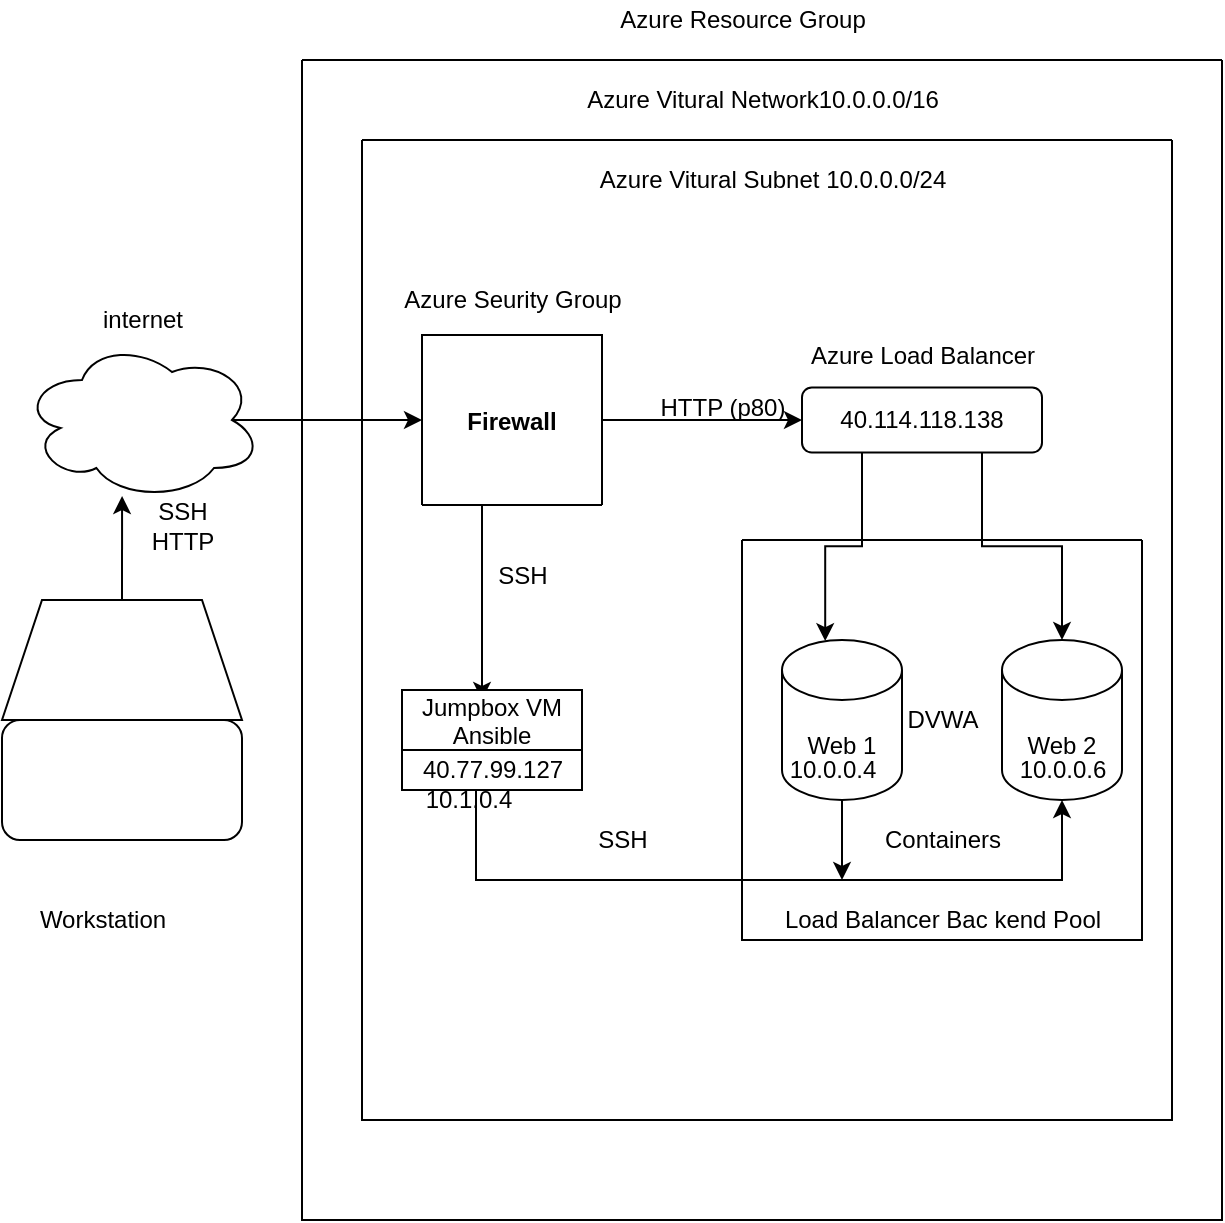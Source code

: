 <mxfile version="16.6.3" type="github">
  <diagram id="C5RBs43oDa-KdzZeNtuy" name="Page-1">
    <mxGraphModel dx="308" dy="537" grid="1" gridSize="10" guides="1" tooltips="1" connect="1" arrows="1" fold="1" page="1" pageScale="1" pageWidth="827" pageHeight="1169" math="0" shadow="0">
      <root>
        <mxCell id="WIyWlLk6GJQsqaUBKTNV-0" />
        <mxCell id="WIyWlLk6GJQsqaUBKTNV-1" parent="WIyWlLk6GJQsqaUBKTNV-0" />
        <mxCell id="BObkXbD4jv-BoE3sb8Zd-26" style="edgeStyle=orthogonalEdgeStyle;rounded=0;orthogonalLoop=1;jettySize=auto;html=1;exitX=0.875;exitY=0.5;exitDx=0;exitDy=0;exitPerimeter=0;entryX=0;entryY=0.5;entryDx=0;entryDy=0;" parent="WIyWlLk6GJQsqaUBKTNV-1" source="BObkXbD4jv-BoE3sb8Zd-0" target="BObkXbD4jv-BoE3sb8Zd-8" edge="1">
          <mxGeometry relative="1" as="geometry" />
        </mxCell>
        <mxCell id="BObkXbD4jv-BoE3sb8Zd-0" value="" style="ellipse;shape=cloud;whiteSpace=wrap;html=1;" parent="WIyWlLk6GJQsqaUBKTNV-1" vertex="1">
          <mxGeometry x="160" y="360" width="120" height="80" as="geometry" />
        </mxCell>
        <mxCell id="BObkXbD4jv-BoE3sb8Zd-6" style="edgeStyle=orthogonalEdgeStyle;rounded=0;orthogonalLoop=1;jettySize=auto;html=1;exitX=0.5;exitY=0;exitDx=0;exitDy=0;entryX=0.417;entryY=0.975;entryDx=0;entryDy=0;entryPerimeter=0;" parent="WIyWlLk6GJQsqaUBKTNV-1" source="BObkXbD4jv-BoE3sb8Zd-1" target="BObkXbD4jv-BoE3sb8Zd-0" edge="1">
          <mxGeometry relative="1" as="geometry" />
        </mxCell>
        <mxCell id="BObkXbD4jv-BoE3sb8Zd-1" value="" style="shape=trapezoid;perimeter=trapezoidPerimeter;whiteSpace=wrap;html=1;fixedSize=1;" parent="WIyWlLk6GJQsqaUBKTNV-1" vertex="1">
          <mxGeometry x="150" y="490" width="120" height="60" as="geometry" />
        </mxCell>
        <mxCell id="BObkXbD4jv-BoE3sb8Zd-5" value="" style="rounded=1;whiteSpace=wrap;html=1;" parent="WIyWlLk6GJQsqaUBKTNV-1" vertex="1">
          <mxGeometry x="150" y="550" width="120" height="60" as="geometry" />
        </mxCell>
        <mxCell id="BObkXbD4jv-BoE3sb8Zd-22" value="&lt;br&gt;" style="edgeStyle=orthogonalEdgeStyle;rounded=0;orthogonalLoop=1;jettySize=auto;html=1;exitX=0.25;exitY=1;exitDx=0;exitDy=0;" parent="WIyWlLk6GJQsqaUBKTNV-1" source="BObkXbD4jv-BoE3sb8Zd-8" edge="1">
          <mxGeometry relative="1" as="geometry">
            <mxPoint x="390" y="540.0" as="targetPoint" />
            <Array as="points">
              <mxPoint x="390" y="443" />
            </Array>
          </mxGeometry>
        </mxCell>
        <mxCell id="BObkXbD4jv-BoE3sb8Zd-25" style="edgeStyle=orthogonalEdgeStyle;rounded=0;orthogonalLoop=1;jettySize=auto;html=1;exitX=1;exitY=0.5;exitDx=0;exitDy=0;entryX=0;entryY=0.5;entryDx=0;entryDy=0;" parent="WIyWlLk6GJQsqaUBKTNV-1" source="BObkXbD4jv-BoE3sb8Zd-8" target="BObkXbD4jv-BoE3sb8Zd-9" edge="1">
          <mxGeometry relative="1" as="geometry" />
        </mxCell>
        <mxCell id="BObkXbD4jv-BoE3sb8Zd-8" value="Firewall" style="swimlane;startSize=85;" parent="WIyWlLk6GJQsqaUBKTNV-1" vertex="1">
          <mxGeometry x="360" y="357.5" width="90" height="85" as="geometry" />
        </mxCell>
        <mxCell id="BObkXbD4jv-BoE3sb8Zd-24" style="edgeStyle=orthogonalEdgeStyle;rounded=0;orthogonalLoop=1;jettySize=auto;html=1;exitX=0.75;exitY=1;exitDx=0;exitDy=0;entryX=0.5;entryY=0;entryDx=0;entryDy=0;entryPerimeter=0;" parent="WIyWlLk6GJQsqaUBKTNV-1" source="BObkXbD4jv-BoE3sb8Zd-9" target="BObkXbD4jv-BoE3sb8Zd-14" edge="1">
          <mxGeometry relative="1" as="geometry" />
        </mxCell>
        <mxCell id="BObkXbD4jv-BoE3sb8Zd-45" style="edgeStyle=orthogonalEdgeStyle;rounded=0;orthogonalLoop=1;jettySize=auto;html=1;exitX=0.25;exitY=1;exitDx=0;exitDy=0;entryX=0.36;entryY=0.007;entryDx=0;entryDy=0;entryPerimeter=0;" parent="WIyWlLk6GJQsqaUBKTNV-1" source="BObkXbD4jv-BoE3sb8Zd-9" target="BObkXbD4jv-BoE3sb8Zd-10" edge="1">
          <mxGeometry relative="1" as="geometry" />
        </mxCell>
        <mxCell id="BObkXbD4jv-BoE3sb8Zd-9" value="40.114.118.138" style="rounded=1;whiteSpace=wrap;html=1;" parent="WIyWlLk6GJQsqaUBKTNV-1" vertex="1">
          <mxGeometry x="550" y="383.75" width="120" height="32.5" as="geometry" />
        </mxCell>
        <mxCell id="BObkXbD4jv-BoE3sb8Zd-49" value="" style="edgeStyle=orthogonalEdgeStyle;rounded=0;orthogonalLoop=1;jettySize=auto;html=1;" parent="WIyWlLk6GJQsqaUBKTNV-1" source="BObkXbD4jv-BoE3sb8Zd-10" edge="1">
          <mxGeometry relative="1" as="geometry">
            <mxPoint x="570" y="630" as="targetPoint" />
          </mxGeometry>
        </mxCell>
        <mxCell id="BObkXbD4jv-BoE3sb8Zd-10" value="Web 1" style="shape=cylinder3;whiteSpace=wrap;html=1;boundedLbl=1;backgroundOutline=1;size=15;" parent="WIyWlLk6GJQsqaUBKTNV-1" vertex="1">
          <mxGeometry x="540" y="510" width="60" height="80" as="geometry" />
        </mxCell>
        <mxCell id="BObkXbD4jv-BoE3sb8Zd-13" value="Workstation" style="text;html=1;align=center;verticalAlign=middle;resizable=0;points=[];autosize=1;strokeColor=none;fillColor=none;" parent="WIyWlLk6GJQsqaUBKTNV-1" vertex="1">
          <mxGeometry x="160" y="640" width="80" height="20" as="geometry" />
        </mxCell>
        <mxCell id="BObkXbD4jv-BoE3sb8Zd-14" value="Web 2" style="shape=cylinder3;whiteSpace=wrap;html=1;boundedLbl=1;backgroundOutline=1;size=15;" parent="WIyWlLk6GJQsqaUBKTNV-1" vertex="1">
          <mxGeometry x="650" y="510" width="60" height="80" as="geometry" />
        </mxCell>
        <mxCell id="BObkXbD4jv-BoE3sb8Zd-34" style="edgeStyle=orthogonalEdgeStyle;rounded=0;orthogonalLoop=1;jettySize=auto;html=1;exitX=0.5;exitY=1;exitDx=0;exitDy=0;entryX=0.5;entryY=1;entryDx=0;entryDy=0;entryPerimeter=0;" parent="WIyWlLk6GJQsqaUBKTNV-1" source="BObkXbD4jv-BoE3sb8Zd-15" target="BObkXbD4jv-BoE3sb8Zd-14" edge="1">
          <mxGeometry relative="1" as="geometry">
            <Array as="points">
              <mxPoint x="387" y="630" />
              <mxPoint x="680" y="630" />
            </Array>
          </mxGeometry>
        </mxCell>
        <mxCell id="BObkXbD4jv-BoE3sb8Zd-15" value="Jumpbox VM&#xa;Ansible" style="swimlane;fontStyle=0;childLayout=stackLayout;horizontal=1;startSize=30;horizontalStack=0;resizeParent=1;resizeParentMax=0;resizeLast=0;collapsible=1;marginBottom=0;" parent="WIyWlLk6GJQsqaUBKTNV-1" vertex="1">
          <mxGeometry x="350" y="535" width="90" height="50" as="geometry" />
        </mxCell>
        <mxCell id="BObkXbD4jv-BoE3sb8Zd-59" value="40.77.99.127" style="text;html=1;align=center;verticalAlign=middle;resizable=0;points=[];autosize=1;strokeColor=none;fillColor=none;" parent="BObkXbD4jv-BoE3sb8Zd-15" vertex="1">
          <mxGeometry y="30" width="90" height="20" as="geometry" />
        </mxCell>
        <mxCell id="BObkXbD4jv-BoE3sb8Zd-31" value="Azure Load Balancer" style="text;html=1;align=center;verticalAlign=middle;resizable=0;points=[];autosize=1;strokeColor=none;fillColor=none;" parent="WIyWlLk6GJQsqaUBKTNV-1" vertex="1">
          <mxGeometry x="545" y="357.5" width="130" height="20" as="geometry" />
        </mxCell>
        <mxCell id="BObkXbD4jv-BoE3sb8Zd-32" value="HTTP (p80)" style="text;html=1;align=center;verticalAlign=middle;resizable=0;points=[];autosize=1;strokeColor=none;fillColor=none;" parent="WIyWlLk6GJQsqaUBKTNV-1" vertex="1">
          <mxGeometry x="470" y="383.75" width="80" height="20" as="geometry" />
        </mxCell>
        <mxCell id="BObkXbD4jv-BoE3sb8Zd-33" value="SSH&lt;br&gt;HTTP" style="text;html=1;align=center;verticalAlign=middle;resizable=0;points=[];autosize=1;strokeColor=none;fillColor=none;" parent="WIyWlLk6GJQsqaUBKTNV-1" vertex="1">
          <mxGeometry x="215" y="437.5" width="50" height="30" as="geometry" />
        </mxCell>
        <mxCell id="BObkXbD4jv-BoE3sb8Zd-46" value="internet" style="text;html=1;align=center;verticalAlign=middle;resizable=0;points=[];autosize=1;strokeColor=none;fillColor=none;" parent="WIyWlLk6GJQsqaUBKTNV-1" vertex="1">
          <mxGeometry x="190" y="340" width="60" height="20" as="geometry" />
        </mxCell>
        <mxCell id="BObkXbD4jv-BoE3sb8Zd-50" value="10.0.0.6" style="text;html=1;align=center;verticalAlign=middle;resizable=0;points=[];autosize=1;strokeColor=none;fillColor=none;" parent="WIyWlLk6GJQsqaUBKTNV-1" vertex="1">
          <mxGeometry x="650" y="565" width="60" height="20" as="geometry" />
        </mxCell>
        <mxCell id="BObkXbD4jv-BoE3sb8Zd-51" value="10.0.0.4" style="text;html=1;align=center;verticalAlign=middle;resizable=0;points=[];autosize=1;strokeColor=none;fillColor=none;" parent="WIyWlLk6GJQsqaUBKTNV-1" vertex="1">
          <mxGeometry x="535" y="565" width="60" height="20" as="geometry" />
        </mxCell>
        <mxCell id="BObkXbD4jv-BoE3sb8Zd-52" value="SSH" style="text;html=1;align=center;verticalAlign=middle;resizable=0;points=[];autosize=1;strokeColor=none;fillColor=none;" parent="WIyWlLk6GJQsqaUBKTNV-1" vertex="1">
          <mxGeometry x="390" y="467.5" width="40" height="20" as="geometry" />
        </mxCell>
        <mxCell id="BObkXbD4jv-BoE3sb8Zd-53" value="SSH" style="text;html=1;align=center;verticalAlign=middle;resizable=0;points=[];autosize=1;strokeColor=none;fillColor=none;" parent="WIyWlLk6GJQsqaUBKTNV-1" vertex="1">
          <mxGeometry x="440" y="600" width="40" height="20" as="geometry" />
        </mxCell>
        <mxCell id="BObkXbD4jv-BoE3sb8Zd-54" value="DVWA" style="text;html=1;align=center;verticalAlign=middle;resizable=0;points=[];autosize=1;strokeColor=none;fillColor=none;" parent="WIyWlLk6GJQsqaUBKTNV-1" vertex="1">
          <mxGeometry x="595" y="540" width="50" height="20" as="geometry" />
        </mxCell>
        <mxCell id="BObkXbD4jv-BoE3sb8Zd-55" value="Containers" style="text;html=1;align=center;verticalAlign=middle;resizable=0;points=[];autosize=1;strokeColor=none;fillColor=none;" parent="WIyWlLk6GJQsqaUBKTNV-1" vertex="1">
          <mxGeometry x="585" y="600" width="70" height="20" as="geometry" />
        </mxCell>
        <mxCell id="BObkXbD4jv-BoE3sb8Zd-56" value="" style="swimlane;startSize=0;" parent="WIyWlLk6GJQsqaUBKTNV-1" vertex="1">
          <mxGeometry x="520" y="460" width="200" height="200" as="geometry" />
        </mxCell>
        <mxCell id="BObkXbD4jv-BoE3sb8Zd-57" value="Load Balancer Bac kend Pool" style="text;html=1;align=center;verticalAlign=middle;resizable=0;points=[];autosize=1;strokeColor=none;fillColor=none;" parent="BObkXbD4jv-BoE3sb8Zd-56" vertex="1">
          <mxGeometry x="15" y="180" width="170" height="20" as="geometry" />
        </mxCell>
        <mxCell id="BObkXbD4jv-BoE3sb8Zd-61" value="10.1.0.4" style="text;html=1;align=center;verticalAlign=middle;resizable=0;points=[];autosize=1;strokeColor=none;fillColor=none;" parent="WIyWlLk6GJQsqaUBKTNV-1" vertex="1">
          <mxGeometry x="353" y="580" width="60" height="20" as="geometry" />
        </mxCell>
        <mxCell id="BObkXbD4jv-BoE3sb8Zd-62" value="Azure Seurity Group" style="text;html=1;align=center;verticalAlign=middle;resizable=0;points=[];autosize=1;strokeColor=none;fillColor=none;" parent="WIyWlLk6GJQsqaUBKTNV-1" vertex="1">
          <mxGeometry x="345" y="330" width="120" height="20" as="geometry" />
        </mxCell>
        <mxCell id="BObkXbD4jv-BoE3sb8Zd-63" value="" style="swimlane;startSize=0;" parent="WIyWlLk6GJQsqaUBKTNV-1" vertex="1">
          <mxGeometry x="330" y="260" width="405" height="490" as="geometry" />
        </mxCell>
        <mxCell id="BObkXbD4jv-BoE3sb8Zd-65" value="Azure Resource Group" style="text;html=1;align=center;verticalAlign=middle;resizable=0;points=[];autosize=1;strokeColor=none;fillColor=none;" parent="WIyWlLk6GJQsqaUBKTNV-1" vertex="1">
          <mxGeometry x="450" y="190" width="140" height="20" as="geometry" />
        </mxCell>
        <mxCell id="BObkXbD4jv-BoE3sb8Zd-66" value="" style="swimlane;startSize=0;" parent="WIyWlLk6GJQsqaUBKTNV-1" vertex="1">
          <mxGeometry x="300" y="220" width="460" height="580" as="geometry" />
        </mxCell>
        <mxCell id="BObkXbD4jv-BoE3sb8Zd-70" value="Azure Vitural Network10.0.0.0/16" style="text;html=1;align=center;verticalAlign=middle;resizable=0;points=[];autosize=1;strokeColor=none;fillColor=none;" parent="BObkXbD4jv-BoE3sb8Zd-66" vertex="1">
          <mxGeometry x="135" y="10" width="190" height="20" as="geometry" />
        </mxCell>
        <mxCell id="BObkXbD4jv-BoE3sb8Zd-71" value="Azure Vitural Subnet 10.0.0.0/24" style="text;html=1;align=center;verticalAlign=middle;resizable=0;points=[];autosize=1;strokeColor=none;fillColor=none;" parent="BObkXbD4jv-BoE3sb8Zd-66" vertex="1">
          <mxGeometry x="140" y="50" width="190" height="20" as="geometry" />
        </mxCell>
      </root>
    </mxGraphModel>
  </diagram>
</mxfile>
